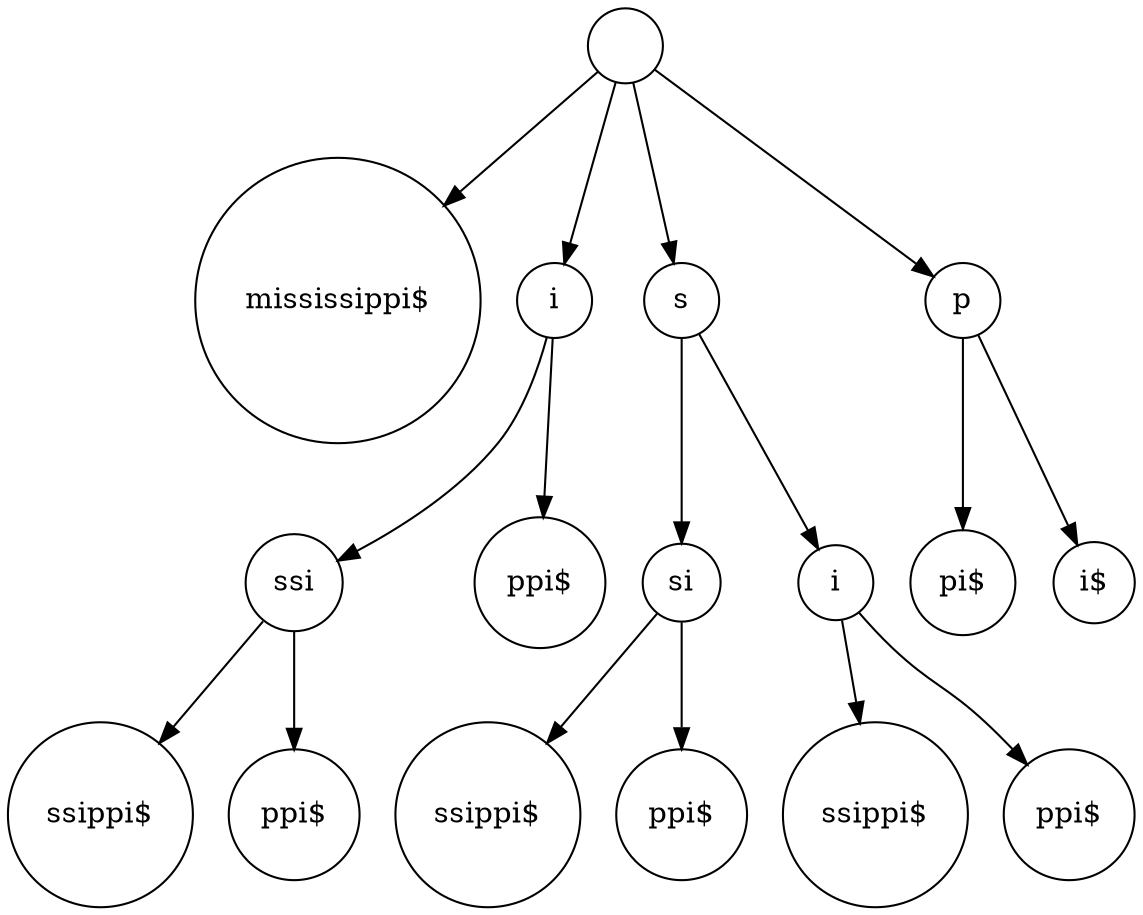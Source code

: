 digraph suffix {
	node [shape = circle];
	0 [label= ""];
	1 [label= "mississippi$
"];
	0 -> 1;
	2 [label= "i"];
	0 -> 2;
	2 [label= "i"];
	3 [label= "ssi"];
	2 -> 3;
	3 [label= "ssi"];
	4 [label= "ssippi$
"];
	3 -> 4;
	5 [label= "ppi$
"];
	3 -> 5;
	6 [label= "ppi$
"];
	2 -> 6;
	7 [label= "s"];
	0 -> 7;
	7 [label= "s"];
	8 [label= "si"];
	7 -> 8;
	8 [label= "si"];
	9 [label= "ssippi$
"];
	8 -> 9;
	10 [label= "ppi$
"];
	8 -> 10;
	11 [label= "i"];
	7 -> 11;
	11 [label= "i"];
	12 [label= "ssippi$
"];
	11 -> 12;
	13 [label= "ppi$
"];
	11 -> 13;
	14 [label= "p"];
	0 -> 14;
	14 [label= "p"];
	15 [label= "pi$
"];
	14 -> 15;
	16 [label= "i$
"];
	14 -> 16;
}